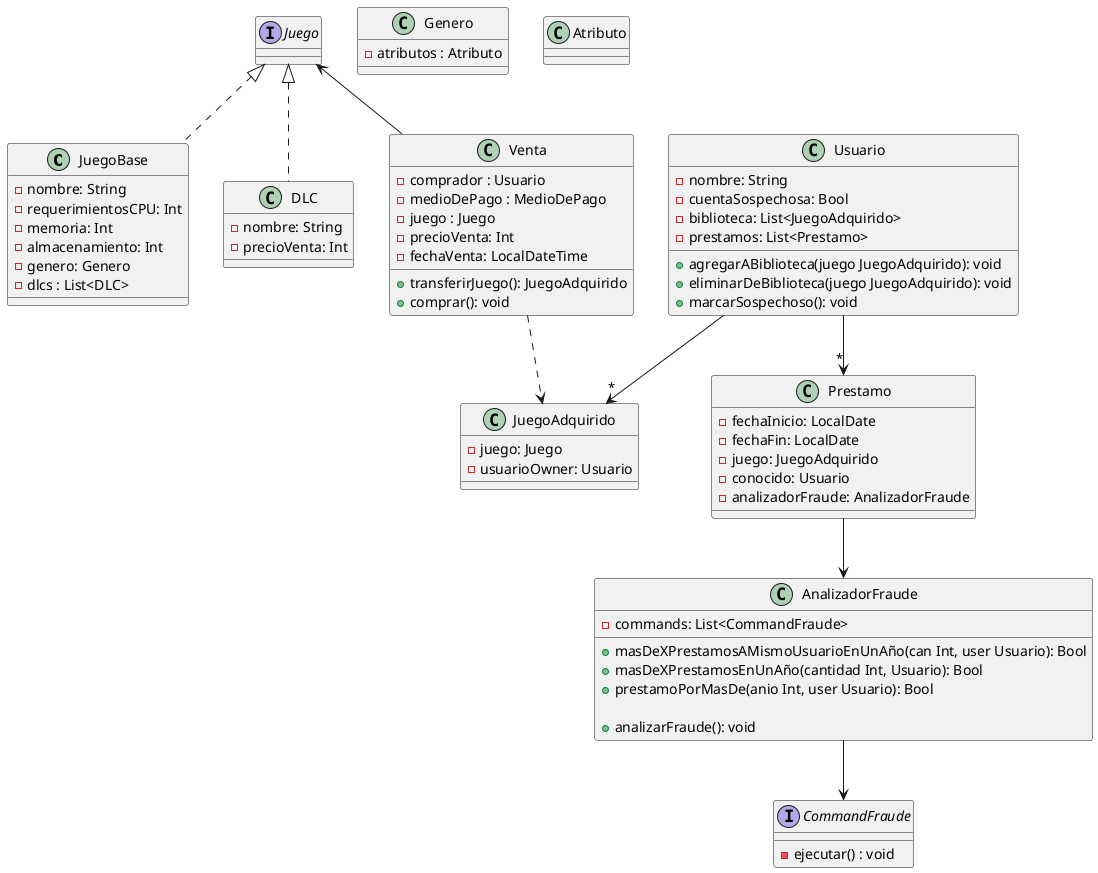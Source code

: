 @startuml estim

class JuegoBase implements Juego{
    - nombre: String
    - requerimientosCPU: Int
    - memoria: Int
    - almacenamiento: Int
    - genero: Genero
    - dlcs : List<DLC>
}

interface Juego{

}

class DLC implements Juego{
    - nombre: String
    - precioVenta: Int
}

class JuegoAdquirido{
    - juego: Juego
    - usuarioOwner: Usuario
}

class Usuario{
    - nombre: String
    - cuentaSospechosa: Bool
    - biblioteca: List<JuegoAdquirido>
    - prestamos: List<Prestamo>

    + agregarABiblioteca(juego JuegoAdquirido): void
    + eliminarDeBiblioteca(juego JuegoAdquirido): void
    + marcarSospechoso(): void
}

class Prestamo{
    - fechaInicio: LocalDate
    - fechaFin: LocalDate
    - juego: JuegoAdquirido
    - conocido: Usuario
    - analizadorFraude: AnalizadorFraude
}

class Venta{
    - comprador : Usuario
    - medioDePago : MedioDePago
    - juego : Juego
    - precioVenta: Int
    - fechaVenta: LocalDateTime

    + transferirJuego(): JuegoAdquirido
    + comprar(): void 
}

class Genero{
    - atributos : Atributo
}

class Atributo{

}

class AnalizadorFraude{
    - commands: List<CommandFraude>

    + masDeXPrestamosAMismoUsuarioEnUnAño(can Int, user Usuario): Bool
    + masDeXPrestamosEnUnAño(cantidad Int, Usuario): Bool
    + prestamoPorMasDe(anio Int, user Usuario): Bool

    + analizarFraude(): void
}

interface CommandFraude{
    - ejecutar() : void
}


Usuario --> "*" Prestamo
Usuario --> "*" JuegoAdquirido
Juego <-- Venta
Venta ..> JuegoAdquirido

Prestamo --> AnalizadorFraude
AnalizadorFraude --> CommandFraude

@enduml
